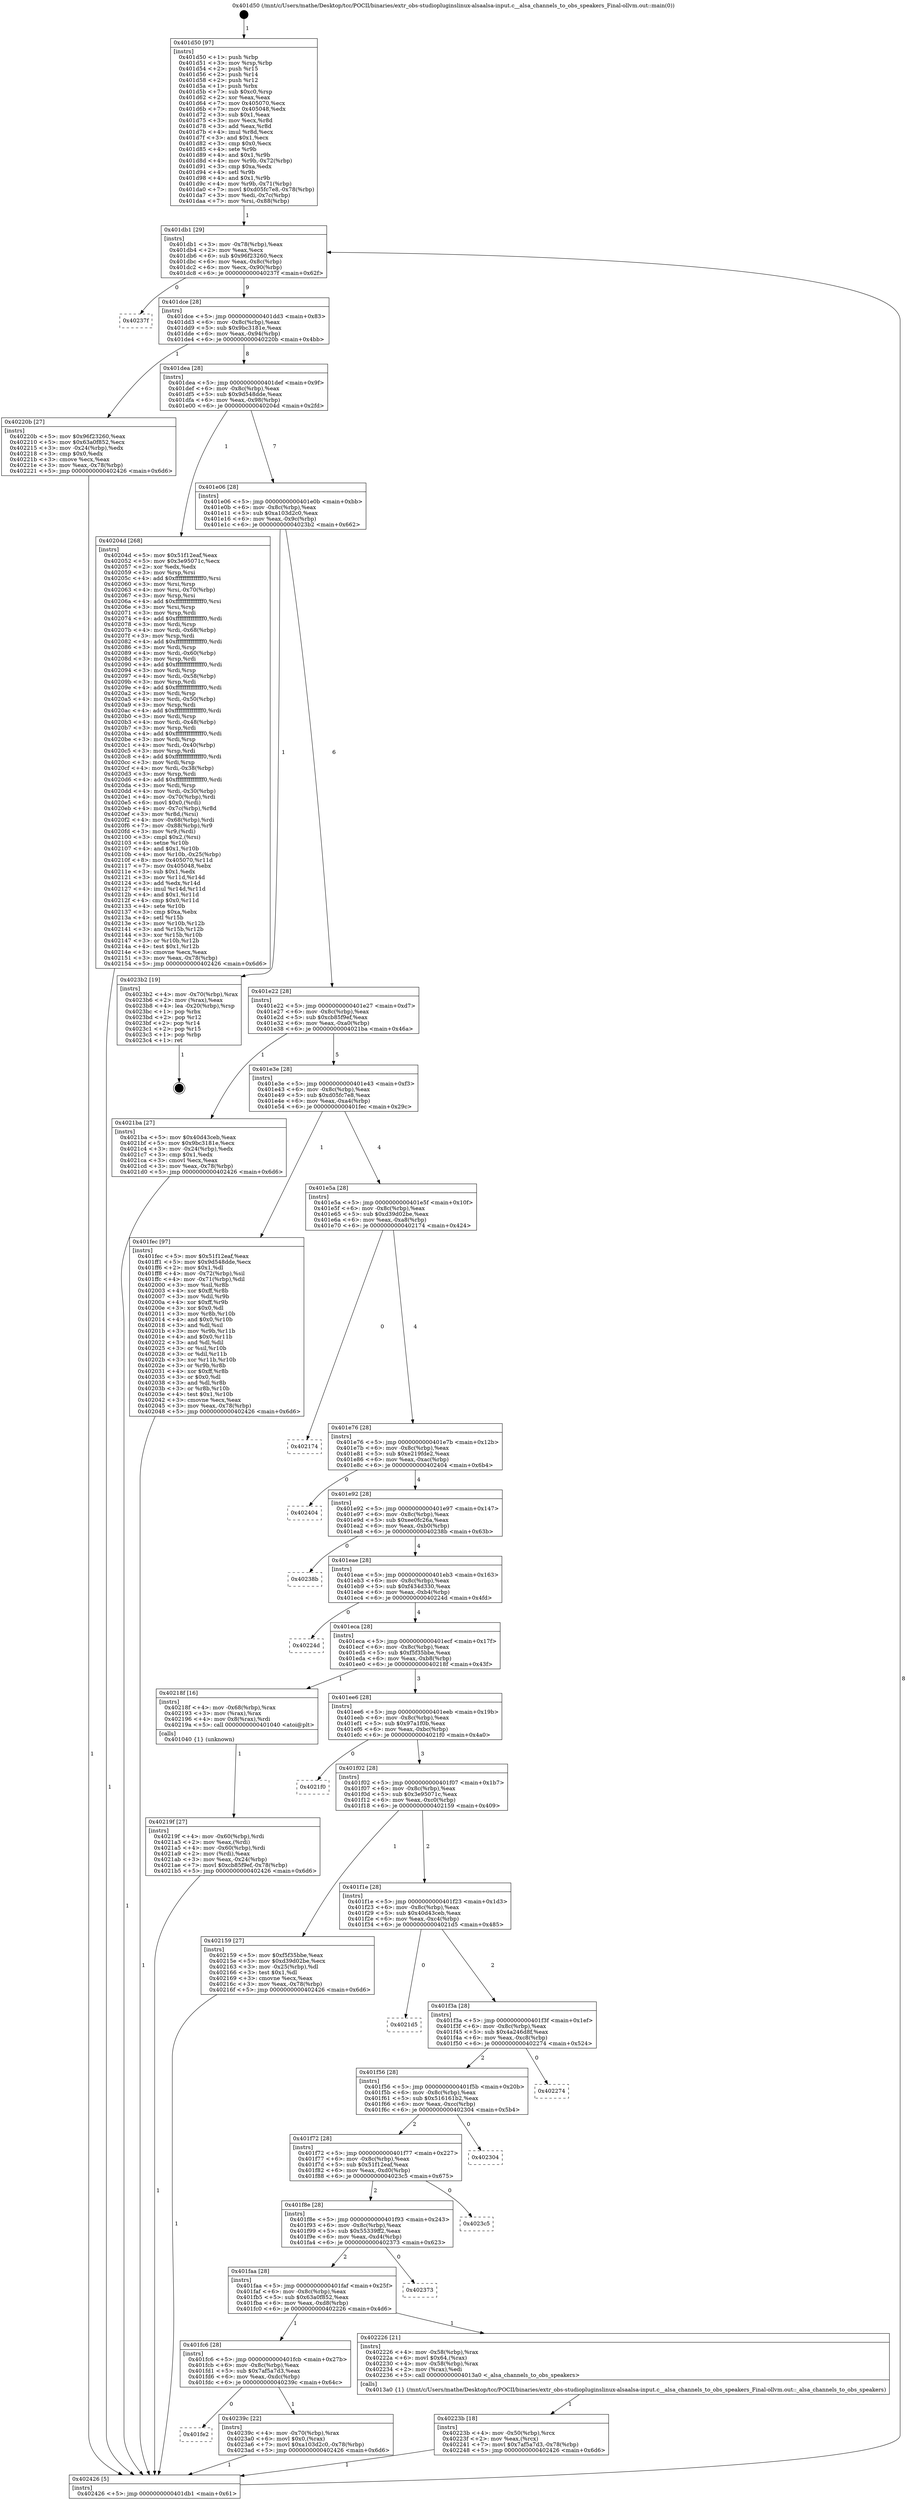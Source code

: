 digraph "0x401d50" {
  label = "0x401d50 (/mnt/c/Users/mathe/Desktop/tcc/POCII/binaries/extr_obs-studiopluginslinux-alsaalsa-input.c__alsa_channels_to_obs_speakers_Final-ollvm.out::main(0))"
  labelloc = "t"
  node[shape=record]

  Entry [label="",width=0.3,height=0.3,shape=circle,fillcolor=black,style=filled]
  "0x401db1" [label="{
     0x401db1 [29]\l
     | [instrs]\l
     &nbsp;&nbsp;0x401db1 \<+3\>: mov -0x78(%rbp),%eax\l
     &nbsp;&nbsp;0x401db4 \<+2\>: mov %eax,%ecx\l
     &nbsp;&nbsp;0x401db6 \<+6\>: sub $0x96f23260,%ecx\l
     &nbsp;&nbsp;0x401dbc \<+6\>: mov %eax,-0x8c(%rbp)\l
     &nbsp;&nbsp;0x401dc2 \<+6\>: mov %ecx,-0x90(%rbp)\l
     &nbsp;&nbsp;0x401dc8 \<+6\>: je 000000000040237f \<main+0x62f\>\l
  }"]
  "0x40237f" [label="{
     0x40237f\l
  }", style=dashed]
  "0x401dce" [label="{
     0x401dce [28]\l
     | [instrs]\l
     &nbsp;&nbsp;0x401dce \<+5\>: jmp 0000000000401dd3 \<main+0x83\>\l
     &nbsp;&nbsp;0x401dd3 \<+6\>: mov -0x8c(%rbp),%eax\l
     &nbsp;&nbsp;0x401dd9 \<+5\>: sub $0x9bc3181e,%eax\l
     &nbsp;&nbsp;0x401dde \<+6\>: mov %eax,-0x94(%rbp)\l
     &nbsp;&nbsp;0x401de4 \<+6\>: je 000000000040220b \<main+0x4bb\>\l
  }"]
  Exit [label="",width=0.3,height=0.3,shape=circle,fillcolor=black,style=filled,peripheries=2]
  "0x40220b" [label="{
     0x40220b [27]\l
     | [instrs]\l
     &nbsp;&nbsp;0x40220b \<+5\>: mov $0x96f23260,%eax\l
     &nbsp;&nbsp;0x402210 \<+5\>: mov $0x63a0f852,%ecx\l
     &nbsp;&nbsp;0x402215 \<+3\>: mov -0x24(%rbp),%edx\l
     &nbsp;&nbsp;0x402218 \<+3\>: cmp $0x0,%edx\l
     &nbsp;&nbsp;0x40221b \<+3\>: cmove %ecx,%eax\l
     &nbsp;&nbsp;0x40221e \<+3\>: mov %eax,-0x78(%rbp)\l
     &nbsp;&nbsp;0x402221 \<+5\>: jmp 0000000000402426 \<main+0x6d6\>\l
  }"]
  "0x401dea" [label="{
     0x401dea [28]\l
     | [instrs]\l
     &nbsp;&nbsp;0x401dea \<+5\>: jmp 0000000000401def \<main+0x9f\>\l
     &nbsp;&nbsp;0x401def \<+6\>: mov -0x8c(%rbp),%eax\l
     &nbsp;&nbsp;0x401df5 \<+5\>: sub $0x9d548dde,%eax\l
     &nbsp;&nbsp;0x401dfa \<+6\>: mov %eax,-0x98(%rbp)\l
     &nbsp;&nbsp;0x401e00 \<+6\>: je 000000000040204d \<main+0x2fd\>\l
  }"]
  "0x401fe2" [label="{
     0x401fe2\l
  }", style=dashed]
  "0x40204d" [label="{
     0x40204d [268]\l
     | [instrs]\l
     &nbsp;&nbsp;0x40204d \<+5\>: mov $0x51f12eaf,%eax\l
     &nbsp;&nbsp;0x402052 \<+5\>: mov $0x3e95071c,%ecx\l
     &nbsp;&nbsp;0x402057 \<+2\>: xor %edx,%edx\l
     &nbsp;&nbsp;0x402059 \<+3\>: mov %rsp,%rsi\l
     &nbsp;&nbsp;0x40205c \<+4\>: add $0xfffffffffffffff0,%rsi\l
     &nbsp;&nbsp;0x402060 \<+3\>: mov %rsi,%rsp\l
     &nbsp;&nbsp;0x402063 \<+4\>: mov %rsi,-0x70(%rbp)\l
     &nbsp;&nbsp;0x402067 \<+3\>: mov %rsp,%rsi\l
     &nbsp;&nbsp;0x40206a \<+4\>: add $0xfffffffffffffff0,%rsi\l
     &nbsp;&nbsp;0x40206e \<+3\>: mov %rsi,%rsp\l
     &nbsp;&nbsp;0x402071 \<+3\>: mov %rsp,%rdi\l
     &nbsp;&nbsp;0x402074 \<+4\>: add $0xfffffffffffffff0,%rdi\l
     &nbsp;&nbsp;0x402078 \<+3\>: mov %rdi,%rsp\l
     &nbsp;&nbsp;0x40207b \<+4\>: mov %rdi,-0x68(%rbp)\l
     &nbsp;&nbsp;0x40207f \<+3\>: mov %rsp,%rdi\l
     &nbsp;&nbsp;0x402082 \<+4\>: add $0xfffffffffffffff0,%rdi\l
     &nbsp;&nbsp;0x402086 \<+3\>: mov %rdi,%rsp\l
     &nbsp;&nbsp;0x402089 \<+4\>: mov %rdi,-0x60(%rbp)\l
     &nbsp;&nbsp;0x40208d \<+3\>: mov %rsp,%rdi\l
     &nbsp;&nbsp;0x402090 \<+4\>: add $0xfffffffffffffff0,%rdi\l
     &nbsp;&nbsp;0x402094 \<+3\>: mov %rdi,%rsp\l
     &nbsp;&nbsp;0x402097 \<+4\>: mov %rdi,-0x58(%rbp)\l
     &nbsp;&nbsp;0x40209b \<+3\>: mov %rsp,%rdi\l
     &nbsp;&nbsp;0x40209e \<+4\>: add $0xfffffffffffffff0,%rdi\l
     &nbsp;&nbsp;0x4020a2 \<+3\>: mov %rdi,%rsp\l
     &nbsp;&nbsp;0x4020a5 \<+4\>: mov %rdi,-0x50(%rbp)\l
     &nbsp;&nbsp;0x4020a9 \<+3\>: mov %rsp,%rdi\l
     &nbsp;&nbsp;0x4020ac \<+4\>: add $0xfffffffffffffff0,%rdi\l
     &nbsp;&nbsp;0x4020b0 \<+3\>: mov %rdi,%rsp\l
     &nbsp;&nbsp;0x4020b3 \<+4\>: mov %rdi,-0x48(%rbp)\l
     &nbsp;&nbsp;0x4020b7 \<+3\>: mov %rsp,%rdi\l
     &nbsp;&nbsp;0x4020ba \<+4\>: add $0xfffffffffffffff0,%rdi\l
     &nbsp;&nbsp;0x4020be \<+3\>: mov %rdi,%rsp\l
     &nbsp;&nbsp;0x4020c1 \<+4\>: mov %rdi,-0x40(%rbp)\l
     &nbsp;&nbsp;0x4020c5 \<+3\>: mov %rsp,%rdi\l
     &nbsp;&nbsp;0x4020c8 \<+4\>: add $0xfffffffffffffff0,%rdi\l
     &nbsp;&nbsp;0x4020cc \<+3\>: mov %rdi,%rsp\l
     &nbsp;&nbsp;0x4020cf \<+4\>: mov %rdi,-0x38(%rbp)\l
     &nbsp;&nbsp;0x4020d3 \<+3\>: mov %rsp,%rdi\l
     &nbsp;&nbsp;0x4020d6 \<+4\>: add $0xfffffffffffffff0,%rdi\l
     &nbsp;&nbsp;0x4020da \<+3\>: mov %rdi,%rsp\l
     &nbsp;&nbsp;0x4020dd \<+4\>: mov %rdi,-0x30(%rbp)\l
     &nbsp;&nbsp;0x4020e1 \<+4\>: mov -0x70(%rbp),%rdi\l
     &nbsp;&nbsp;0x4020e5 \<+6\>: movl $0x0,(%rdi)\l
     &nbsp;&nbsp;0x4020eb \<+4\>: mov -0x7c(%rbp),%r8d\l
     &nbsp;&nbsp;0x4020ef \<+3\>: mov %r8d,(%rsi)\l
     &nbsp;&nbsp;0x4020f2 \<+4\>: mov -0x68(%rbp),%rdi\l
     &nbsp;&nbsp;0x4020f6 \<+7\>: mov -0x88(%rbp),%r9\l
     &nbsp;&nbsp;0x4020fd \<+3\>: mov %r9,(%rdi)\l
     &nbsp;&nbsp;0x402100 \<+3\>: cmpl $0x2,(%rsi)\l
     &nbsp;&nbsp;0x402103 \<+4\>: setne %r10b\l
     &nbsp;&nbsp;0x402107 \<+4\>: and $0x1,%r10b\l
     &nbsp;&nbsp;0x40210b \<+4\>: mov %r10b,-0x25(%rbp)\l
     &nbsp;&nbsp;0x40210f \<+8\>: mov 0x405070,%r11d\l
     &nbsp;&nbsp;0x402117 \<+7\>: mov 0x405048,%ebx\l
     &nbsp;&nbsp;0x40211e \<+3\>: sub $0x1,%edx\l
     &nbsp;&nbsp;0x402121 \<+3\>: mov %r11d,%r14d\l
     &nbsp;&nbsp;0x402124 \<+3\>: add %edx,%r14d\l
     &nbsp;&nbsp;0x402127 \<+4\>: imul %r14d,%r11d\l
     &nbsp;&nbsp;0x40212b \<+4\>: and $0x1,%r11d\l
     &nbsp;&nbsp;0x40212f \<+4\>: cmp $0x0,%r11d\l
     &nbsp;&nbsp;0x402133 \<+4\>: sete %r10b\l
     &nbsp;&nbsp;0x402137 \<+3\>: cmp $0xa,%ebx\l
     &nbsp;&nbsp;0x40213a \<+4\>: setl %r15b\l
     &nbsp;&nbsp;0x40213e \<+3\>: mov %r10b,%r12b\l
     &nbsp;&nbsp;0x402141 \<+3\>: and %r15b,%r12b\l
     &nbsp;&nbsp;0x402144 \<+3\>: xor %r15b,%r10b\l
     &nbsp;&nbsp;0x402147 \<+3\>: or %r10b,%r12b\l
     &nbsp;&nbsp;0x40214a \<+4\>: test $0x1,%r12b\l
     &nbsp;&nbsp;0x40214e \<+3\>: cmovne %ecx,%eax\l
     &nbsp;&nbsp;0x402151 \<+3\>: mov %eax,-0x78(%rbp)\l
     &nbsp;&nbsp;0x402154 \<+5\>: jmp 0000000000402426 \<main+0x6d6\>\l
  }"]
  "0x401e06" [label="{
     0x401e06 [28]\l
     | [instrs]\l
     &nbsp;&nbsp;0x401e06 \<+5\>: jmp 0000000000401e0b \<main+0xbb\>\l
     &nbsp;&nbsp;0x401e0b \<+6\>: mov -0x8c(%rbp),%eax\l
     &nbsp;&nbsp;0x401e11 \<+5\>: sub $0xa103d2c0,%eax\l
     &nbsp;&nbsp;0x401e16 \<+6\>: mov %eax,-0x9c(%rbp)\l
     &nbsp;&nbsp;0x401e1c \<+6\>: je 00000000004023b2 \<main+0x662\>\l
  }"]
  "0x40239c" [label="{
     0x40239c [22]\l
     | [instrs]\l
     &nbsp;&nbsp;0x40239c \<+4\>: mov -0x70(%rbp),%rax\l
     &nbsp;&nbsp;0x4023a0 \<+6\>: movl $0x0,(%rax)\l
     &nbsp;&nbsp;0x4023a6 \<+7\>: movl $0xa103d2c0,-0x78(%rbp)\l
     &nbsp;&nbsp;0x4023ad \<+5\>: jmp 0000000000402426 \<main+0x6d6\>\l
  }"]
  "0x4023b2" [label="{
     0x4023b2 [19]\l
     | [instrs]\l
     &nbsp;&nbsp;0x4023b2 \<+4\>: mov -0x70(%rbp),%rax\l
     &nbsp;&nbsp;0x4023b6 \<+2\>: mov (%rax),%eax\l
     &nbsp;&nbsp;0x4023b8 \<+4\>: lea -0x20(%rbp),%rsp\l
     &nbsp;&nbsp;0x4023bc \<+1\>: pop %rbx\l
     &nbsp;&nbsp;0x4023bd \<+2\>: pop %r12\l
     &nbsp;&nbsp;0x4023bf \<+2\>: pop %r14\l
     &nbsp;&nbsp;0x4023c1 \<+2\>: pop %r15\l
     &nbsp;&nbsp;0x4023c3 \<+1\>: pop %rbp\l
     &nbsp;&nbsp;0x4023c4 \<+1\>: ret\l
  }"]
  "0x401e22" [label="{
     0x401e22 [28]\l
     | [instrs]\l
     &nbsp;&nbsp;0x401e22 \<+5\>: jmp 0000000000401e27 \<main+0xd7\>\l
     &nbsp;&nbsp;0x401e27 \<+6\>: mov -0x8c(%rbp),%eax\l
     &nbsp;&nbsp;0x401e2d \<+5\>: sub $0xcb85f9ef,%eax\l
     &nbsp;&nbsp;0x401e32 \<+6\>: mov %eax,-0xa0(%rbp)\l
     &nbsp;&nbsp;0x401e38 \<+6\>: je 00000000004021ba \<main+0x46a\>\l
  }"]
  "0x40223b" [label="{
     0x40223b [18]\l
     | [instrs]\l
     &nbsp;&nbsp;0x40223b \<+4\>: mov -0x50(%rbp),%rcx\l
     &nbsp;&nbsp;0x40223f \<+2\>: mov %eax,(%rcx)\l
     &nbsp;&nbsp;0x402241 \<+7\>: movl $0x7af5a7d3,-0x78(%rbp)\l
     &nbsp;&nbsp;0x402248 \<+5\>: jmp 0000000000402426 \<main+0x6d6\>\l
  }"]
  "0x4021ba" [label="{
     0x4021ba [27]\l
     | [instrs]\l
     &nbsp;&nbsp;0x4021ba \<+5\>: mov $0x40d43ceb,%eax\l
     &nbsp;&nbsp;0x4021bf \<+5\>: mov $0x9bc3181e,%ecx\l
     &nbsp;&nbsp;0x4021c4 \<+3\>: mov -0x24(%rbp),%edx\l
     &nbsp;&nbsp;0x4021c7 \<+3\>: cmp $0x1,%edx\l
     &nbsp;&nbsp;0x4021ca \<+3\>: cmovl %ecx,%eax\l
     &nbsp;&nbsp;0x4021cd \<+3\>: mov %eax,-0x78(%rbp)\l
     &nbsp;&nbsp;0x4021d0 \<+5\>: jmp 0000000000402426 \<main+0x6d6\>\l
  }"]
  "0x401e3e" [label="{
     0x401e3e [28]\l
     | [instrs]\l
     &nbsp;&nbsp;0x401e3e \<+5\>: jmp 0000000000401e43 \<main+0xf3\>\l
     &nbsp;&nbsp;0x401e43 \<+6\>: mov -0x8c(%rbp),%eax\l
     &nbsp;&nbsp;0x401e49 \<+5\>: sub $0xd05fc7e8,%eax\l
     &nbsp;&nbsp;0x401e4e \<+6\>: mov %eax,-0xa4(%rbp)\l
     &nbsp;&nbsp;0x401e54 \<+6\>: je 0000000000401fec \<main+0x29c\>\l
  }"]
  "0x401fc6" [label="{
     0x401fc6 [28]\l
     | [instrs]\l
     &nbsp;&nbsp;0x401fc6 \<+5\>: jmp 0000000000401fcb \<main+0x27b\>\l
     &nbsp;&nbsp;0x401fcb \<+6\>: mov -0x8c(%rbp),%eax\l
     &nbsp;&nbsp;0x401fd1 \<+5\>: sub $0x7af5a7d3,%eax\l
     &nbsp;&nbsp;0x401fd6 \<+6\>: mov %eax,-0xdc(%rbp)\l
     &nbsp;&nbsp;0x401fdc \<+6\>: je 000000000040239c \<main+0x64c\>\l
  }"]
  "0x401fec" [label="{
     0x401fec [97]\l
     | [instrs]\l
     &nbsp;&nbsp;0x401fec \<+5\>: mov $0x51f12eaf,%eax\l
     &nbsp;&nbsp;0x401ff1 \<+5\>: mov $0x9d548dde,%ecx\l
     &nbsp;&nbsp;0x401ff6 \<+2\>: mov $0x1,%dl\l
     &nbsp;&nbsp;0x401ff8 \<+4\>: mov -0x72(%rbp),%sil\l
     &nbsp;&nbsp;0x401ffc \<+4\>: mov -0x71(%rbp),%dil\l
     &nbsp;&nbsp;0x402000 \<+3\>: mov %sil,%r8b\l
     &nbsp;&nbsp;0x402003 \<+4\>: xor $0xff,%r8b\l
     &nbsp;&nbsp;0x402007 \<+3\>: mov %dil,%r9b\l
     &nbsp;&nbsp;0x40200a \<+4\>: xor $0xff,%r9b\l
     &nbsp;&nbsp;0x40200e \<+3\>: xor $0x0,%dl\l
     &nbsp;&nbsp;0x402011 \<+3\>: mov %r8b,%r10b\l
     &nbsp;&nbsp;0x402014 \<+4\>: and $0x0,%r10b\l
     &nbsp;&nbsp;0x402018 \<+3\>: and %dl,%sil\l
     &nbsp;&nbsp;0x40201b \<+3\>: mov %r9b,%r11b\l
     &nbsp;&nbsp;0x40201e \<+4\>: and $0x0,%r11b\l
     &nbsp;&nbsp;0x402022 \<+3\>: and %dl,%dil\l
     &nbsp;&nbsp;0x402025 \<+3\>: or %sil,%r10b\l
     &nbsp;&nbsp;0x402028 \<+3\>: or %dil,%r11b\l
     &nbsp;&nbsp;0x40202b \<+3\>: xor %r11b,%r10b\l
     &nbsp;&nbsp;0x40202e \<+3\>: or %r9b,%r8b\l
     &nbsp;&nbsp;0x402031 \<+4\>: xor $0xff,%r8b\l
     &nbsp;&nbsp;0x402035 \<+3\>: or $0x0,%dl\l
     &nbsp;&nbsp;0x402038 \<+3\>: and %dl,%r8b\l
     &nbsp;&nbsp;0x40203b \<+3\>: or %r8b,%r10b\l
     &nbsp;&nbsp;0x40203e \<+4\>: test $0x1,%r10b\l
     &nbsp;&nbsp;0x402042 \<+3\>: cmovne %ecx,%eax\l
     &nbsp;&nbsp;0x402045 \<+3\>: mov %eax,-0x78(%rbp)\l
     &nbsp;&nbsp;0x402048 \<+5\>: jmp 0000000000402426 \<main+0x6d6\>\l
  }"]
  "0x401e5a" [label="{
     0x401e5a [28]\l
     | [instrs]\l
     &nbsp;&nbsp;0x401e5a \<+5\>: jmp 0000000000401e5f \<main+0x10f\>\l
     &nbsp;&nbsp;0x401e5f \<+6\>: mov -0x8c(%rbp),%eax\l
     &nbsp;&nbsp;0x401e65 \<+5\>: sub $0xd39d02be,%eax\l
     &nbsp;&nbsp;0x401e6a \<+6\>: mov %eax,-0xa8(%rbp)\l
     &nbsp;&nbsp;0x401e70 \<+6\>: je 0000000000402174 \<main+0x424\>\l
  }"]
  "0x402426" [label="{
     0x402426 [5]\l
     | [instrs]\l
     &nbsp;&nbsp;0x402426 \<+5\>: jmp 0000000000401db1 \<main+0x61\>\l
  }"]
  "0x401d50" [label="{
     0x401d50 [97]\l
     | [instrs]\l
     &nbsp;&nbsp;0x401d50 \<+1\>: push %rbp\l
     &nbsp;&nbsp;0x401d51 \<+3\>: mov %rsp,%rbp\l
     &nbsp;&nbsp;0x401d54 \<+2\>: push %r15\l
     &nbsp;&nbsp;0x401d56 \<+2\>: push %r14\l
     &nbsp;&nbsp;0x401d58 \<+2\>: push %r12\l
     &nbsp;&nbsp;0x401d5a \<+1\>: push %rbx\l
     &nbsp;&nbsp;0x401d5b \<+7\>: sub $0xc0,%rsp\l
     &nbsp;&nbsp;0x401d62 \<+2\>: xor %eax,%eax\l
     &nbsp;&nbsp;0x401d64 \<+7\>: mov 0x405070,%ecx\l
     &nbsp;&nbsp;0x401d6b \<+7\>: mov 0x405048,%edx\l
     &nbsp;&nbsp;0x401d72 \<+3\>: sub $0x1,%eax\l
     &nbsp;&nbsp;0x401d75 \<+3\>: mov %ecx,%r8d\l
     &nbsp;&nbsp;0x401d78 \<+3\>: add %eax,%r8d\l
     &nbsp;&nbsp;0x401d7b \<+4\>: imul %r8d,%ecx\l
     &nbsp;&nbsp;0x401d7f \<+3\>: and $0x1,%ecx\l
     &nbsp;&nbsp;0x401d82 \<+3\>: cmp $0x0,%ecx\l
     &nbsp;&nbsp;0x401d85 \<+4\>: sete %r9b\l
     &nbsp;&nbsp;0x401d89 \<+4\>: and $0x1,%r9b\l
     &nbsp;&nbsp;0x401d8d \<+4\>: mov %r9b,-0x72(%rbp)\l
     &nbsp;&nbsp;0x401d91 \<+3\>: cmp $0xa,%edx\l
     &nbsp;&nbsp;0x401d94 \<+4\>: setl %r9b\l
     &nbsp;&nbsp;0x401d98 \<+4\>: and $0x1,%r9b\l
     &nbsp;&nbsp;0x401d9c \<+4\>: mov %r9b,-0x71(%rbp)\l
     &nbsp;&nbsp;0x401da0 \<+7\>: movl $0xd05fc7e8,-0x78(%rbp)\l
     &nbsp;&nbsp;0x401da7 \<+3\>: mov %edi,-0x7c(%rbp)\l
     &nbsp;&nbsp;0x401daa \<+7\>: mov %rsi,-0x88(%rbp)\l
  }"]
  "0x402226" [label="{
     0x402226 [21]\l
     | [instrs]\l
     &nbsp;&nbsp;0x402226 \<+4\>: mov -0x58(%rbp),%rax\l
     &nbsp;&nbsp;0x40222a \<+6\>: movl $0x64,(%rax)\l
     &nbsp;&nbsp;0x402230 \<+4\>: mov -0x58(%rbp),%rax\l
     &nbsp;&nbsp;0x402234 \<+2\>: mov (%rax),%edi\l
     &nbsp;&nbsp;0x402236 \<+5\>: call 00000000004013a0 \<_alsa_channels_to_obs_speakers\>\l
     | [calls]\l
     &nbsp;&nbsp;0x4013a0 \{1\} (/mnt/c/Users/mathe/Desktop/tcc/POCII/binaries/extr_obs-studiopluginslinux-alsaalsa-input.c__alsa_channels_to_obs_speakers_Final-ollvm.out::_alsa_channels_to_obs_speakers)\l
  }"]
  "0x401faa" [label="{
     0x401faa [28]\l
     | [instrs]\l
     &nbsp;&nbsp;0x401faa \<+5\>: jmp 0000000000401faf \<main+0x25f\>\l
     &nbsp;&nbsp;0x401faf \<+6\>: mov -0x8c(%rbp),%eax\l
     &nbsp;&nbsp;0x401fb5 \<+5\>: sub $0x63a0f852,%eax\l
     &nbsp;&nbsp;0x401fba \<+6\>: mov %eax,-0xd8(%rbp)\l
     &nbsp;&nbsp;0x401fc0 \<+6\>: je 0000000000402226 \<main+0x4d6\>\l
  }"]
  "0x402174" [label="{
     0x402174\l
  }", style=dashed]
  "0x401e76" [label="{
     0x401e76 [28]\l
     | [instrs]\l
     &nbsp;&nbsp;0x401e76 \<+5\>: jmp 0000000000401e7b \<main+0x12b\>\l
     &nbsp;&nbsp;0x401e7b \<+6\>: mov -0x8c(%rbp),%eax\l
     &nbsp;&nbsp;0x401e81 \<+5\>: sub $0xe219fde2,%eax\l
     &nbsp;&nbsp;0x401e86 \<+6\>: mov %eax,-0xac(%rbp)\l
     &nbsp;&nbsp;0x401e8c \<+6\>: je 0000000000402404 \<main+0x6b4\>\l
  }"]
  "0x402373" [label="{
     0x402373\l
  }", style=dashed]
  "0x402404" [label="{
     0x402404\l
  }", style=dashed]
  "0x401e92" [label="{
     0x401e92 [28]\l
     | [instrs]\l
     &nbsp;&nbsp;0x401e92 \<+5\>: jmp 0000000000401e97 \<main+0x147\>\l
     &nbsp;&nbsp;0x401e97 \<+6\>: mov -0x8c(%rbp),%eax\l
     &nbsp;&nbsp;0x401e9d \<+5\>: sub $0xee0fc26a,%eax\l
     &nbsp;&nbsp;0x401ea2 \<+6\>: mov %eax,-0xb0(%rbp)\l
     &nbsp;&nbsp;0x401ea8 \<+6\>: je 000000000040238b \<main+0x63b\>\l
  }"]
  "0x401f8e" [label="{
     0x401f8e [28]\l
     | [instrs]\l
     &nbsp;&nbsp;0x401f8e \<+5\>: jmp 0000000000401f93 \<main+0x243\>\l
     &nbsp;&nbsp;0x401f93 \<+6\>: mov -0x8c(%rbp),%eax\l
     &nbsp;&nbsp;0x401f99 \<+5\>: sub $0x55339ff2,%eax\l
     &nbsp;&nbsp;0x401f9e \<+6\>: mov %eax,-0xd4(%rbp)\l
     &nbsp;&nbsp;0x401fa4 \<+6\>: je 0000000000402373 \<main+0x623\>\l
  }"]
  "0x40238b" [label="{
     0x40238b\l
  }", style=dashed]
  "0x401eae" [label="{
     0x401eae [28]\l
     | [instrs]\l
     &nbsp;&nbsp;0x401eae \<+5\>: jmp 0000000000401eb3 \<main+0x163\>\l
     &nbsp;&nbsp;0x401eb3 \<+6\>: mov -0x8c(%rbp),%eax\l
     &nbsp;&nbsp;0x401eb9 \<+5\>: sub $0xf434d330,%eax\l
     &nbsp;&nbsp;0x401ebe \<+6\>: mov %eax,-0xb4(%rbp)\l
     &nbsp;&nbsp;0x401ec4 \<+6\>: je 000000000040224d \<main+0x4fd\>\l
  }"]
  "0x4023c5" [label="{
     0x4023c5\l
  }", style=dashed]
  "0x40224d" [label="{
     0x40224d\l
  }", style=dashed]
  "0x401eca" [label="{
     0x401eca [28]\l
     | [instrs]\l
     &nbsp;&nbsp;0x401eca \<+5\>: jmp 0000000000401ecf \<main+0x17f\>\l
     &nbsp;&nbsp;0x401ecf \<+6\>: mov -0x8c(%rbp),%eax\l
     &nbsp;&nbsp;0x401ed5 \<+5\>: sub $0xf5f35bbe,%eax\l
     &nbsp;&nbsp;0x401eda \<+6\>: mov %eax,-0xb8(%rbp)\l
     &nbsp;&nbsp;0x401ee0 \<+6\>: je 000000000040218f \<main+0x43f\>\l
  }"]
  "0x401f72" [label="{
     0x401f72 [28]\l
     | [instrs]\l
     &nbsp;&nbsp;0x401f72 \<+5\>: jmp 0000000000401f77 \<main+0x227\>\l
     &nbsp;&nbsp;0x401f77 \<+6\>: mov -0x8c(%rbp),%eax\l
     &nbsp;&nbsp;0x401f7d \<+5\>: sub $0x51f12eaf,%eax\l
     &nbsp;&nbsp;0x401f82 \<+6\>: mov %eax,-0xd0(%rbp)\l
     &nbsp;&nbsp;0x401f88 \<+6\>: je 00000000004023c5 \<main+0x675\>\l
  }"]
  "0x40218f" [label="{
     0x40218f [16]\l
     | [instrs]\l
     &nbsp;&nbsp;0x40218f \<+4\>: mov -0x68(%rbp),%rax\l
     &nbsp;&nbsp;0x402193 \<+3\>: mov (%rax),%rax\l
     &nbsp;&nbsp;0x402196 \<+4\>: mov 0x8(%rax),%rdi\l
     &nbsp;&nbsp;0x40219a \<+5\>: call 0000000000401040 \<atoi@plt\>\l
     | [calls]\l
     &nbsp;&nbsp;0x401040 \{1\} (unknown)\l
  }"]
  "0x401ee6" [label="{
     0x401ee6 [28]\l
     | [instrs]\l
     &nbsp;&nbsp;0x401ee6 \<+5\>: jmp 0000000000401eeb \<main+0x19b\>\l
     &nbsp;&nbsp;0x401eeb \<+6\>: mov -0x8c(%rbp),%eax\l
     &nbsp;&nbsp;0x401ef1 \<+5\>: sub $0x97a1f0b,%eax\l
     &nbsp;&nbsp;0x401ef6 \<+6\>: mov %eax,-0xbc(%rbp)\l
     &nbsp;&nbsp;0x401efc \<+6\>: je 00000000004021f0 \<main+0x4a0\>\l
  }"]
  "0x402304" [label="{
     0x402304\l
  }", style=dashed]
  "0x4021f0" [label="{
     0x4021f0\l
  }", style=dashed]
  "0x401f02" [label="{
     0x401f02 [28]\l
     | [instrs]\l
     &nbsp;&nbsp;0x401f02 \<+5\>: jmp 0000000000401f07 \<main+0x1b7\>\l
     &nbsp;&nbsp;0x401f07 \<+6\>: mov -0x8c(%rbp),%eax\l
     &nbsp;&nbsp;0x401f0d \<+5\>: sub $0x3e95071c,%eax\l
     &nbsp;&nbsp;0x401f12 \<+6\>: mov %eax,-0xc0(%rbp)\l
     &nbsp;&nbsp;0x401f18 \<+6\>: je 0000000000402159 \<main+0x409\>\l
  }"]
  "0x401f56" [label="{
     0x401f56 [28]\l
     | [instrs]\l
     &nbsp;&nbsp;0x401f56 \<+5\>: jmp 0000000000401f5b \<main+0x20b\>\l
     &nbsp;&nbsp;0x401f5b \<+6\>: mov -0x8c(%rbp),%eax\l
     &nbsp;&nbsp;0x401f61 \<+5\>: sub $0x516161b2,%eax\l
     &nbsp;&nbsp;0x401f66 \<+6\>: mov %eax,-0xcc(%rbp)\l
     &nbsp;&nbsp;0x401f6c \<+6\>: je 0000000000402304 \<main+0x5b4\>\l
  }"]
  "0x402159" [label="{
     0x402159 [27]\l
     | [instrs]\l
     &nbsp;&nbsp;0x402159 \<+5\>: mov $0xf5f35bbe,%eax\l
     &nbsp;&nbsp;0x40215e \<+5\>: mov $0xd39d02be,%ecx\l
     &nbsp;&nbsp;0x402163 \<+3\>: mov -0x25(%rbp),%dl\l
     &nbsp;&nbsp;0x402166 \<+3\>: test $0x1,%dl\l
     &nbsp;&nbsp;0x402169 \<+3\>: cmovne %ecx,%eax\l
     &nbsp;&nbsp;0x40216c \<+3\>: mov %eax,-0x78(%rbp)\l
     &nbsp;&nbsp;0x40216f \<+5\>: jmp 0000000000402426 \<main+0x6d6\>\l
  }"]
  "0x401f1e" [label="{
     0x401f1e [28]\l
     | [instrs]\l
     &nbsp;&nbsp;0x401f1e \<+5\>: jmp 0000000000401f23 \<main+0x1d3\>\l
     &nbsp;&nbsp;0x401f23 \<+6\>: mov -0x8c(%rbp),%eax\l
     &nbsp;&nbsp;0x401f29 \<+5\>: sub $0x40d43ceb,%eax\l
     &nbsp;&nbsp;0x401f2e \<+6\>: mov %eax,-0xc4(%rbp)\l
     &nbsp;&nbsp;0x401f34 \<+6\>: je 00000000004021d5 \<main+0x485\>\l
  }"]
  "0x40219f" [label="{
     0x40219f [27]\l
     | [instrs]\l
     &nbsp;&nbsp;0x40219f \<+4\>: mov -0x60(%rbp),%rdi\l
     &nbsp;&nbsp;0x4021a3 \<+2\>: mov %eax,(%rdi)\l
     &nbsp;&nbsp;0x4021a5 \<+4\>: mov -0x60(%rbp),%rdi\l
     &nbsp;&nbsp;0x4021a9 \<+2\>: mov (%rdi),%eax\l
     &nbsp;&nbsp;0x4021ab \<+3\>: mov %eax,-0x24(%rbp)\l
     &nbsp;&nbsp;0x4021ae \<+7\>: movl $0xcb85f9ef,-0x78(%rbp)\l
     &nbsp;&nbsp;0x4021b5 \<+5\>: jmp 0000000000402426 \<main+0x6d6\>\l
  }"]
  "0x402274" [label="{
     0x402274\l
  }", style=dashed]
  "0x4021d5" [label="{
     0x4021d5\l
  }", style=dashed]
  "0x401f3a" [label="{
     0x401f3a [28]\l
     | [instrs]\l
     &nbsp;&nbsp;0x401f3a \<+5\>: jmp 0000000000401f3f \<main+0x1ef\>\l
     &nbsp;&nbsp;0x401f3f \<+6\>: mov -0x8c(%rbp),%eax\l
     &nbsp;&nbsp;0x401f45 \<+5\>: sub $0x4a246d8f,%eax\l
     &nbsp;&nbsp;0x401f4a \<+6\>: mov %eax,-0xc8(%rbp)\l
     &nbsp;&nbsp;0x401f50 \<+6\>: je 0000000000402274 \<main+0x524\>\l
  }"]
  Entry -> "0x401d50" [label=" 1"]
  "0x401db1" -> "0x40237f" [label=" 0"]
  "0x401db1" -> "0x401dce" [label=" 9"]
  "0x4023b2" -> Exit [label=" 1"]
  "0x401dce" -> "0x40220b" [label=" 1"]
  "0x401dce" -> "0x401dea" [label=" 8"]
  "0x40239c" -> "0x402426" [label=" 1"]
  "0x401dea" -> "0x40204d" [label=" 1"]
  "0x401dea" -> "0x401e06" [label=" 7"]
  "0x401fc6" -> "0x401fe2" [label=" 0"]
  "0x401e06" -> "0x4023b2" [label=" 1"]
  "0x401e06" -> "0x401e22" [label=" 6"]
  "0x401fc6" -> "0x40239c" [label=" 1"]
  "0x401e22" -> "0x4021ba" [label=" 1"]
  "0x401e22" -> "0x401e3e" [label=" 5"]
  "0x40223b" -> "0x402426" [label=" 1"]
  "0x401e3e" -> "0x401fec" [label=" 1"]
  "0x401e3e" -> "0x401e5a" [label=" 4"]
  "0x401fec" -> "0x402426" [label=" 1"]
  "0x401d50" -> "0x401db1" [label=" 1"]
  "0x402426" -> "0x401db1" [label=" 8"]
  "0x402226" -> "0x40223b" [label=" 1"]
  "0x40204d" -> "0x402426" [label=" 1"]
  "0x401faa" -> "0x401fc6" [label=" 1"]
  "0x401e5a" -> "0x402174" [label=" 0"]
  "0x401e5a" -> "0x401e76" [label=" 4"]
  "0x401faa" -> "0x402226" [label=" 1"]
  "0x401e76" -> "0x402404" [label=" 0"]
  "0x401e76" -> "0x401e92" [label=" 4"]
  "0x401f8e" -> "0x401faa" [label=" 2"]
  "0x401e92" -> "0x40238b" [label=" 0"]
  "0x401e92" -> "0x401eae" [label=" 4"]
  "0x401f8e" -> "0x402373" [label=" 0"]
  "0x401eae" -> "0x40224d" [label=" 0"]
  "0x401eae" -> "0x401eca" [label=" 4"]
  "0x401f72" -> "0x401f8e" [label=" 2"]
  "0x401eca" -> "0x40218f" [label=" 1"]
  "0x401eca" -> "0x401ee6" [label=" 3"]
  "0x401f72" -> "0x4023c5" [label=" 0"]
  "0x401ee6" -> "0x4021f0" [label=" 0"]
  "0x401ee6" -> "0x401f02" [label=" 3"]
  "0x401f56" -> "0x401f72" [label=" 2"]
  "0x401f02" -> "0x402159" [label=" 1"]
  "0x401f02" -> "0x401f1e" [label=" 2"]
  "0x402159" -> "0x402426" [label=" 1"]
  "0x40218f" -> "0x40219f" [label=" 1"]
  "0x40219f" -> "0x402426" [label=" 1"]
  "0x4021ba" -> "0x402426" [label=" 1"]
  "0x40220b" -> "0x402426" [label=" 1"]
  "0x401f56" -> "0x402304" [label=" 0"]
  "0x401f1e" -> "0x4021d5" [label=" 0"]
  "0x401f1e" -> "0x401f3a" [label=" 2"]
  "0x401f3a" -> "0x401f56" [label=" 2"]
  "0x401f3a" -> "0x402274" [label=" 0"]
}

